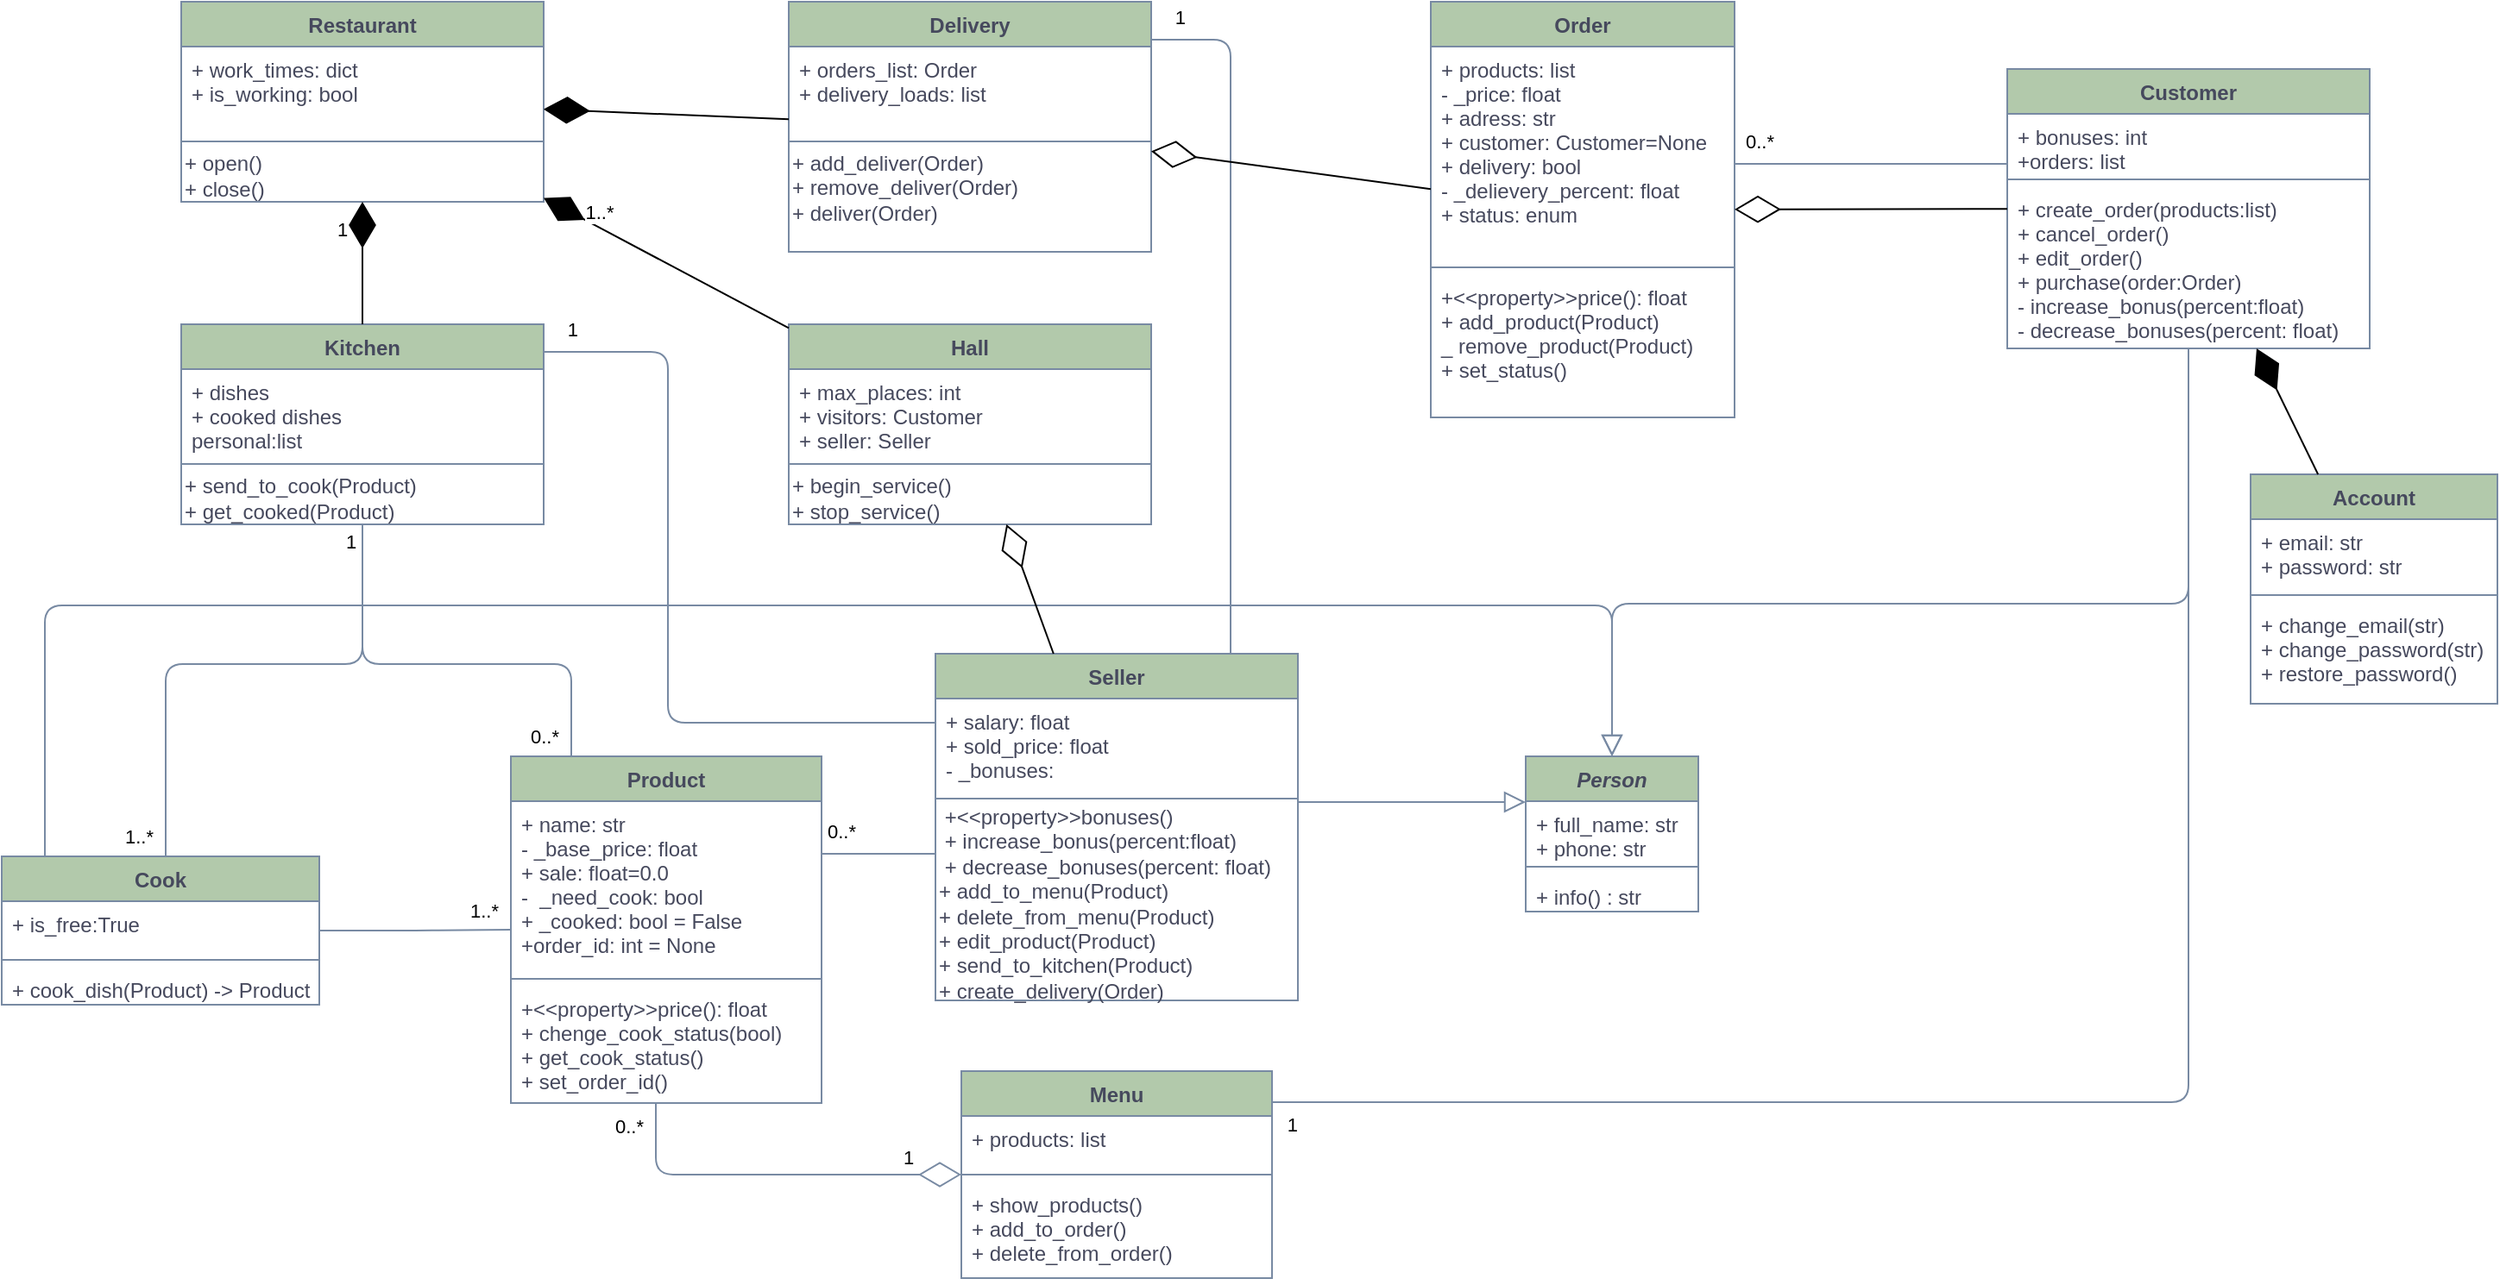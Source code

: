 <mxfile version="14.7.4" type="embed"><diagram id="C5RBs43oDa-KdzZeNtuy" name="Page-1"><mxGraphModel dx="1881" dy="1166" grid="0" gridSize="10" guides="1" tooltips="1" connect="1" arrows="1" fold="1" page="1" pageScale="1" pageWidth="1169" pageHeight="827" background="#ffffff" math="0" shadow="0"><root><mxCell id="WIyWlLk6GJQsqaUBKTNV-0"/><mxCell id="WIyWlLk6GJQsqaUBKTNV-1" parent="WIyWlLk6GJQsqaUBKTNV-0"/><mxCell id="uJwW_t0-LsnPaFoU-Gmf-51" value="Customer" style="swimlane;fontStyle=1;align=center;verticalAlign=top;childLayout=stackLayout;horizontal=1;startSize=26;horizontalStack=0;resizeParent=1;resizeLast=0;collapsible=1;marginBottom=0;shadow=0;strokeWidth=1;fillColor=#B2C9AB;strokeColor=#788AA3;fontColor=#46495D;" parent="WIyWlLk6GJQsqaUBKTNV-1" vertex="1"><mxGeometry x="53.0" y="-764" width="210" height="162" as="geometry"><mxRectangle x="130" y="380" width="160" height="26" as="alternateBounds"/></mxGeometry></mxCell><mxCell id="uJwW_t0-LsnPaFoU-Gmf-52" value="+ bonuses: int&#10;+orders: list" style="text;align=left;verticalAlign=top;spacingLeft=4;spacingRight=4;overflow=hidden;rotatable=0;points=[[0,0.5],[1,0.5]];portConstraint=eastwest;shadow=0;html=0;fontColor=#46495D;" parent="uJwW_t0-LsnPaFoU-Gmf-51" vertex="1"><mxGeometry y="26" width="210" height="34" as="geometry"/></mxCell><mxCell id="uJwW_t0-LsnPaFoU-Gmf-53" value="" style="line;html=1;strokeWidth=1;align=left;verticalAlign=middle;spacingTop=-1;spacingLeft=3;spacingRight=3;rotatable=0;labelPosition=right;points=[];portConstraint=eastwest;fillColor=#B2C9AB;strokeColor=#788AA3;fontColor=#46495D;" parent="uJwW_t0-LsnPaFoU-Gmf-51" vertex="1"><mxGeometry y="60" width="210" height="8" as="geometry"/></mxCell><mxCell id="uJwW_t0-LsnPaFoU-Gmf-54" value="+ create_order(products:list)&#10;+ cancel_order()&#10;+ edit_order()&#10;+ purchase(order:Order)&#10;- increase_bonus(percent:float)&#10;- decrease_bonuses(percent: float)" style="text;align=left;verticalAlign=top;spacingLeft=4;spacingRight=4;overflow=hidden;rotatable=0;points=[[0,0.5],[1,0.5]];portConstraint=eastwest;fontStyle=0;fontColor=#46495D;" parent="uJwW_t0-LsnPaFoU-Gmf-51" vertex="1"><mxGeometry y="68" width="210" height="94" as="geometry"/></mxCell><mxCell id="uJwW_t0-LsnPaFoU-Gmf-55" value="" style="endArrow=block;endSize=10;endFill=0;shadow=0;strokeWidth=1;edgeStyle=elbowEdgeStyle;elbow=vertical;strokeColor=#788AA3;fontColor=#46495D;" parent="WIyWlLk6GJQsqaUBKTNV-1" source="uJwW_t0-LsnPaFoU-Gmf-51" target="uJwW_t0-LsnPaFoU-Gmf-69" edge="1"><mxGeometry width="160" relative="1" as="geometry"><mxPoint x="-604.0" y="574" as="sourcePoint"/><mxPoint x="-634.0" y="414" as="targetPoint"/><Array as="points"><mxPoint x="-10" y="-454"/></Array></mxGeometry></mxCell><mxCell id="uJwW_t0-LsnPaFoU-Gmf-56" value="Seller" style="swimlane;fontStyle=1;align=center;verticalAlign=top;childLayout=stackLayout;horizontal=1;startSize=26;horizontalStack=0;resizeParent=1;resizeLast=0;collapsible=1;marginBottom=0;shadow=0;strokeWidth=1;fillColor=#B2C9AB;strokeColor=#788AA3;fontColor=#46495D;" parent="WIyWlLk6GJQsqaUBKTNV-1" vertex="1"><mxGeometry x="-568" y="-425" width="210" height="201" as="geometry"><mxRectangle x="340" y="380" width="170" height="26" as="alternateBounds"/></mxGeometry></mxCell><mxCell id="uJwW_t0-LsnPaFoU-Gmf-57" value="+ salary: float&#10;+ sold_price: float&#10;- _bonuses: " style="text;align=left;verticalAlign=top;spacingLeft=4;spacingRight=4;overflow=hidden;rotatable=0;points=[[0,0.5],[1,0.5]];portConstraint=eastwest;fontColor=#46495D;" parent="uJwW_t0-LsnPaFoU-Gmf-56" vertex="1"><mxGeometry y="26" width="210" height="54" as="geometry"/></mxCell><mxCell id="uJwW_t0-LsnPaFoU-Gmf-58" value="" style="line;html=1;strokeWidth=1;align=left;verticalAlign=middle;spacingTop=-1;spacingLeft=3;spacingRight=3;rotatable=0;labelPosition=right;points=[];portConstraint=eastwest;fillColor=#B2C9AB;strokeColor=#788AA3;fontColor=#46495D;" parent="uJwW_t0-LsnPaFoU-Gmf-56" vertex="1"><mxGeometry y="80" width="210" height="8" as="geometry"/></mxCell><mxCell id="uJwW_t0-LsnPaFoU-Gmf-59" value="&amp;nbsp;+&amp;lt;&amp;lt;property&amp;gt;&amp;gt;bonuses()&lt;br&gt;&amp;nbsp;+ increase_bonus(percent:float)&lt;br&gt;&amp;nbsp;+ decrease_bonuses(percent: float)&lt;br&gt;+ add_to_menu(Product)&lt;br&gt;+ delete_from_menu(Product)&lt;br&gt;+ edit_product(Product)&lt;br&gt;+ send_to_kitchen(Product)&lt;br&gt;+ create_delivery(Order)" style="text;html=1;align=left;verticalAlign=middle;resizable=0;points=[];autosize=1;strokeColor=none;fillColor=none;fontColor=#46495D;" parent="uJwW_t0-LsnPaFoU-Gmf-56" vertex="1"><mxGeometry y="88" width="210" height="113" as="geometry"/></mxCell><mxCell id="uJwW_t0-LsnPaFoU-Gmf-60" value="" style="endArrow=block;endSize=10;endFill=0;shadow=0;strokeWidth=1;edgeStyle=elbowEdgeStyle;elbow=vertical;strokeColor=#788AA3;fontColor=#46495D;" parent="WIyWlLk6GJQsqaUBKTNV-1" source="uJwW_t0-LsnPaFoU-Gmf-56" target="uJwW_t0-LsnPaFoU-Gmf-69" edge="1"><mxGeometry width="160" relative="1" as="geometry"><mxPoint x="-614.0" y="412" as="sourcePoint"/><mxPoint x="-673.0" y="474" as="targetPoint"/><Array as="points"><mxPoint x="-297" y="-339"/><mxPoint x="-322" y="-355"/><mxPoint x="-742" y="373"/><mxPoint x="-634.0" y="424"/></Array></mxGeometry></mxCell><mxCell id="uJwW_t0-LsnPaFoU-Gmf-61" value="Order" style="swimlane;fontStyle=1;align=center;verticalAlign=top;childLayout=stackLayout;horizontal=1;startSize=26;horizontalStack=0;resizeParent=1;resizeParentMax=0;resizeLast=0;collapsible=1;marginBottom=0;fillColor=#B2C9AB;strokeColor=#788AA3;fontColor=#46495D;" parent="WIyWlLk6GJQsqaUBKTNV-1" vertex="1"><mxGeometry x="-281" y="-803" width="176" height="241" as="geometry"><mxRectangle x="580" y="40" width="70" height="26" as="alternateBounds"/></mxGeometry></mxCell><mxCell id="uJwW_t0-LsnPaFoU-Gmf-62" value="+ products: list&#10;- _price: float&#10;+ adress: str&#10;+ customer: Customer=None&#10;+ delivery: bool&#10;- _delievery_percent: float&#10;+ status: enum" style="text;strokeColor=none;fillColor=none;align=left;verticalAlign=top;spacingLeft=4;spacingRight=4;overflow=hidden;rotatable=0;points=[[0,0.5],[1,0.5]];portConstraint=eastwest;fontColor=#46495D;" parent="uJwW_t0-LsnPaFoU-Gmf-61" vertex="1"><mxGeometry y="26" width="176" height="124" as="geometry"/></mxCell><mxCell id="uJwW_t0-LsnPaFoU-Gmf-63" value="" style="line;strokeWidth=1;fillColor=none;align=left;verticalAlign=middle;spacingTop=-1;spacingLeft=3;spacingRight=3;rotatable=0;labelPosition=right;points=[];portConstraint=eastwest;strokeColor=#788AA3;fontColor=#46495D;" parent="uJwW_t0-LsnPaFoU-Gmf-61" vertex="1"><mxGeometry y="150" width="176" height="8" as="geometry"/></mxCell><mxCell id="uJwW_t0-LsnPaFoU-Gmf-64" value="+&lt;&lt;property&gt;&gt;price(): float&#10;+ add_product(Product)&#10;_ remove_product(Product)&#10;+ set_status()" style="text;strokeColor=none;fillColor=none;align=left;verticalAlign=top;spacingLeft=4;spacingRight=4;overflow=hidden;rotatable=0;points=[[0,0.5],[1,0.5]];portConstraint=eastwest;fontColor=#46495D;" parent="uJwW_t0-LsnPaFoU-Gmf-61" vertex="1"><mxGeometry y="158" width="176" height="83" as="geometry"/></mxCell><mxCell id="uJwW_t0-LsnPaFoU-Gmf-65" value="Product" style="swimlane;fontStyle=1;align=center;verticalAlign=top;childLayout=stackLayout;horizontal=1;startSize=26;horizontalStack=0;resizeParent=1;resizeParentMax=0;resizeLast=0;collapsible=1;marginBottom=0;fillColor=#B2C9AB;strokeColor=#788AA3;fontColor=#46495D;" parent="WIyWlLk6GJQsqaUBKTNV-1" vertex="1"><mxGeometry x="-814.0" y="-365.5" width="180" height="201" as="geometry"/></mxCell><mxCell id="uJwW_t0-LsnPaFoU-Gmf-66" value="+ name: str&#10;- _base_price: float&#10;+ sale: float=0.0&#10;-  _need_cook: bool&#10;+ _cooked: bool = False&#10;+order_id: int = None" style="text;strokeColor=none;fillColor=none;align=left;verticalAlign=top;spacingLeft=4;spacingRight=4;overflow=hidden;rotatable=0;points=[[0,0.5],[1,0.5]];portConstraint=eastwest;fontColor=#46495D;" parent="uJwW_t0-LsnPaFoU-Gmf-65" vertex="1"><mxGeometry y="26" width="180" height="99" as="geometry"/></mxCell><mxCell id="uJwW_t0-LsnPaFoU-Gmf-67" value="" style="line;strokeWidth=1;fillColor=none;align=left;verticalAlign=middle;spacingTop=-1;spacingLeft=3;spacingRight=3;rotatable=0;labelPosition=right;points=[];portConstraint=eastwest;strokeColor=#788AA3;fontColor=#46495D;" parent="uJwW_t0-LsnPaFoU-Gmf-65" vertex="1"><mxGeometry y="125" width="180" height="8" as="geometry"/></mxCell><mxCell id="uJwW_t0-LsnPaFoU-Gmf-68" value="+&lt;&lt;property&gt;&gt;price(): float&#10;+ chenge_cook_status(bool)&#10;+ get_cook_status()&#10;+ set_order_id()" style="text;strokeColor=none;fillColor=none;align=left;verticalAlign=top;spacingLeft=4;spacingRight=4;overflow=hidden;rotatable=0;points=[[0,0.5],[1,0.5]];portConstraint=eastwest;fontColor=#46495D;" parent="uJwW_t0-LsnPaFoU-Gmf-65" vertex="1"><mxGeometry y="133" width="180" height="68" as="geometry"/></mxCell><mxCell id="uJwW_t0-LsnPaFoU-Gmf-69" value="Person" style="swimlane;fontStyle=3;align=center;verticalAlign=top;childLayout=stackLayout;horizontal=1;startSize=26;horizontalStack=0;resizeParent=1;resizeParentMax=0;resizeLast=0;collapsible=1;marginBottom=0;fillColor=#B2C9AB;strokeColor=#788AA3;fontColor=#46495D;" parent="WIyWlLk6GJQsqaUBKTNV-1" vertex="1"><mxGeometry x="-226" y="-365.5" width="100" height="90" as="geometry"/></mxCell><mxCell id="uJwW_t0-LsnPaFoU-Gmf-70" value="+ full_name: str&#10;+ phone: str" style="text;strokeColor=none;fillColor=none;align=left;verticalAlign=top;spacingLeft=4;spacingRight=4;overflow=hidden;rotatable=0;points=[[0,0.5],[1,0.5]];portConstraint=eastwest;fontColor=#46495D;" parent="uJwW_t0-LsnPaFoU-Gmf-69" vertex="1"><mxGeometry y="26" width="100" height="34" as="geometry"/></mxCell><mxCell id="uJwW_t0-LsnPaFoU-Gmf-71" value="" style="line;strokeWidth=1;fillColor=none;align=left;verticalAlign=middle;spacingTop=-1;spacingLeft=3;spacingRight=3;rotatable=0;labelPosition=right;points=[];portConstraint=eastwest;strokeColor=#788AA3;fontColor=#46495D;" parent="uJwW_t0-LsnPaFoU-Gmf-69" vertex="1"><mxGeometry y="60" width="100" height="8" as="geometry"/></mxCell><mxCell id="uJwW_t0-LsnPaFoU-Gmf-72" value="+ info() : str" style="text;strokeColor=none;fillColor=none;align=left;verticalAlign=top;spacingLeft=4;spacingRight=4;overflow=hidden;rotatable=0;points=[[0,0.5],[1,0.5]];portConstraint=eastwest;fontColor=#46495D;" parent="uJwW_t0-LsnPaFoU-Gmf-69" vertex="1"><mxGeometry y="68" width="100" height="22" as="geometry"/></mxCell><mxCell id="uJwW_t0-LsnPaFoU-Gmf-85" value="" style="endArrow=none;html=1;edgeStyle=orthogonalEdgeStyle;fontColor=#46495D;strokeColor=#788AA3;fillColor=#B2C9AB;" parent="WIyWlLk6GJQsqaUBKTNV-1" source="uJwW_t0-LsnPaFoU-Gmf-51" target="uJwW_t0-LsnPaFoU-Gmf-61" edge="1"><mxGeometry relative="1" as="geometry"><mxPoint x="-24.0" y="614" as="sourcePoint"/><mxPoint x="-204.0" y="614" as="targetPoint"/><Array as="points"><mxPoint x="-12" y="-709"/><mxPoint x="-12" y="-709"/></Array></mxGeometry></mxCell><mxCell id="uJwW_t0-LsnPaFoU-Gmf-86" value="0..*" style="edgeLabel;resizable=0;html=1;align=right;verticalAlign=bottom;" parent="uJwW_t0-LsnPaFoU-Gmf-85" connectable="0" vertex="1"><mxGeometry x="1" relative="1" as="geometry"><mxPoint x="23" y="-5" as="offset"/></mxGeometry></mxCell><mxCell id="harvEBDbIxdFstAonPvA-39" value="Account" style="swimlane;fontStyle=1;align=center;verticalAlign=top;childLayout=stackLayout;horizontal=1;startSize=26;horizontalStack=0;resizeParent=1;resizeLast=0;collapsible=1;marginBottom=0;shadow=0;strokeWidth=1;fillColor=#B2C9AB;strokeColor=#788AA3;fontColor=#46495D;" parent="WIyWlLk6GJQsqaUBKTNV-1" vertex="1"><mxGeometry x="194" y="-529" width="143" height="133" as="geometry"><mxRectangle x="130" y="380" width="160" height="26" as="alternateBounds"/></mxGeometry></mxCell><mxCell id="harvEBDbIxdFstAonPvA-40" value="+ email: str&#10;+ password: str" style="text;align=left;verticalAlign=top;spacingLeft=4;spacingRight=4;overflow=hidden;rotatable=0;points=[[0,0.5],[1,0.5]];portConstraint=eastwest;shadow=0;html=0;fontColor=#46495D;" parent="harvEBDbIxdFstAonPvA-39" vertex="1"><mxGeometry y="26" width="143" height="40" as="geometry"/></mxCell><mxCell id="harvEBDbIxdFstAonPvA-41" value="" style="line;html=1;strokeWidth=1;align=left;verticalAlign=middle;spacingTop=-1;spacingLeft=3;spacingRight=3;rotatable=0;labelPosition=right;points=[];portConstraint=eastwest;fillColor=#B2C9AB;strokeColor=#788AA3;fontColor=#46495D;" parent="harvEBDbIxdFstAonPvA-39" vertex="1"><mxGeometry y="66" width="143" height="8" as="geometry"/></mxCell><mxCell id="harvEBDbIxdFstAonPvA-42" value="+ change_email(str)&#10;+ change_password(str)&#10;+ restore_password()" style="text;align=left;verticalAlign=top;spacingLeft=4;spacingRight=4;overflow=hidden;rotatable=0;points=[[0,0.5],[1,0.5]];portConstraint=eastwest;fontStyle=0;fontColor=#46495D;" parent="harvEBDbIxdFstAonPvA-39" vertex="1"><mxGeometry y="74" width="143" height="59" as="geometry"/></mxCell><mxCell id="harvEBDbIxdFstAonPvA-46" value="" style="endArrow=diamondThin;endFill=1;endSize=24;html=1;sourcePerimeterSpacing=0;targetPerimeterSpacing=0;" parent="WIyWlLk6GJQsqaUBKTNV-1" source="harvEBDbIxdFstAonPvA-39" target="uJwW_t0-LsnPaFoU-Gmf-51" edge="1"><mxGeometry width="160" relative="1" as="geometry"><mxPoint x="-784" y="605" as="sourcePoint"/><mxPoint x="-624" y="605" as="targetPoint"/></mxGeometry></mxCell><mxCell id="4" value="Menu" style="swimlane;fontStyle=1;align=center;verticalAlign=top;childLayout=stackLayout;horizontal=1;startSize=26;horizontalStack=0;resizeParent=1;resizeParentMax=0;resizeLast=0;collapsible=1;marginBottom=0;fillColor=#B2C9AB;strokeColor=#788AA3;fontColor=#46495D;" parent="WIyWlLk6GJQsqaUBKTNV-1" vertex="1"><mxGeometry x="-553.0" y="-183" width="180" height="120" as="geometry"/></mxCell><mxCell id="5" value="+ products: list" style="text;strokeColor=none;fillColor=none;align=left;verticalAlign=top;spacingLeft=4;spacingRight=4;overflow=hidden;rotatable=0;points=[[0,0.5],[1,0.5]];portConstraint=eastwest;fontColor=#46495D;" parent="4" vertex="1"><mxGeometry y="26" width="180" height="30" as="geometry"/></mxCell><mxCell id="6" value="" style="line;strokeWidth=1;fillColor=none;align=left;verticalAlign=middle;spacingTop=-1;spacingLeft=3;spacingRight=3;rotatable=0;labelPosition=right;points=[];portConstraint=eastwest;strokeColor=#788AA3;fontColor=#46495D;" parent="4" vertex="1"><mxGeometry y="56" width="180" height="8" as="geometry"/></mxCell><mxCell id="7" value="+ show_products()&#10;+ add_to_order()&#10;+ delete_from_order()" style="text;strokeColor=none;fillColor=none;align=left;verticalAlign=top;spacingLeft=4;spacingRight=4;overflow=hidden;rotatable=0;points=[[0,0.5],[1,0.5]];portConstraint=eastwest;fontColor=#46495D;" parent="4" vertex="1"><mxGeometry y="64" width="180" height="56" as="geometry"/></mxCell><mxCell id="8" value="" style="endArrow=none;html=1;edgeStyle=orthogonalEdgeStyle;fontColor=#46495D;strokeColor=#788AA3;fillColor=#B2C9AB;" parent="WIyWlLk6GJQsqaUBKTNV-1" source="uJwW_t0-LsnPaFoU-Gmf-51" target="4" edge="1"><mxGeometry relative="1" as="geometry"><mxPoint x="-374" y="595" as="sourcePoint"/><mxPoint x="-240" y="562.5" as="targetPoint"/><Array as="points"><mxPoint x="-356" y="-165"/><mxPoint x="-356" y="-165"/></Array></mxGeometry></mxCell><mxCell id="9" value="1" style="edgeLabel;resizable=0;html=1;align=right;verticalAlign=bottom;" parent="8" connectable="0" vertex="1"><mxGeometry x="1" relative="1" as="geometry"><mxPoint x="15" y="21" as="offset"/></mxGeometry></mxCell><mxCell id="11" value="" style="endArrow=none;html=1;edgeStyle=orthogonalEdgeStyle;fontColor=#46495D;strokeColor=#788AA3;fillColor=#B2C9AB;" parent="WIyWlLk6GJQsqaUBKTNV-1" source="uJwW_t0-LsnPaFoU-Gmf-56" target="uJwW_t0-LsnPaFoU-Gmf-65" edge="1"><mxGeometry relative="1" as="geometry"><mxPoint x="-374" y="595" as="sourcePoint"/><mxPoint x="-240" y="562.5" as="targetPoint"/><Array as="points"><mxPoint x="-598" y="-309"/><mxPoint x="-598" y="-309"/></Array></mxGeometry></mxCell><mxCell id="12" value="0..*" style="edgeLabel;resizable=0;html=1;align=right;verticalAlign=bottom;" parent="11" connectable="0" vertex="1"><mxGeometry x="1" relative="1" as="geometry"><mxPoint x="20" y="-5" as="offset"/></mxGeometry></mxCell><mxCell id="13" value="" style="endArrow=none;html=1;edgeStyle=orthogonalEdgeStyle;fontColor=#46495D;strokeColor=#788AA3;fillColor=#B2C9AB;startArrow=diamondThin;startFill=0;startSize=22;" parent="WIyWlLk6GJQsqaUBKTNV-1" source="4" target="uJwW_t0-LsnPaFoU-Gmf-65" edge="1"><mxGeometry relative="1" as="geometry"><mxPoint x="-634" y="281" as="sourcePoint"/><mxPoint x="-569" y="134.429" as="targetPoint"/><Array as="points"><mxPoint x="-730" y="-123"/></Array></mxGeometry></mxCell><mxCell id="14" value="0..*" style="edgeLabel;resizable=0;html=1;align=right;verticalAlign=bottom;" parent="13" connectable="0" vertex="1"><mxGeometry x="1" relative="1" as="geometry"><mxPoint x="-7" y="22" as="offset"/></mxGeometry></mxCell><mxCell id="22" value="1" style="edgeLabel;html=1;align=center;verticalAlign=middle;resizable=0;points=[];" parent="13" vertex="1" connectable="0"><mxGeometry x="-0.876" relative="1" as="geometry"><mxPoint x="-18" y="-10" as="offset"/></mxGeometry></mxCell><mxCell id="16" value="Kitchen" style="swimlane;fontStyle=1;align=center;verticalAlign=top;childLayout=stackLayout;horizontal=1;startSize=26;horizontalStack=0;resizeParent=1;resizeLast=0;collapsible=1;marginBottom=0;shadow=0;strokeWidth=1;fillColor=#B2C9AB;strokeColor=#788AA3;fontColor=#46495D;" parent="WIyWlLk6GJQsqaUBKTNV-1" vertex="1"><mxGeometry x="-1005" y="-616" width="210" height="116" as="geometry"><mxRectangle x="340" y="380" width="170" height="26" as="alternateBounds"/></mxGeometry></mxCell><mxCell id="17" value="+ dishes&#10;+ cooked dishes&#10;personal:list" style="text;align=left;verticalAlign=top;spacingLeft=4;spacingRight=4;overflow=hidden;rotatable=0;points=[[0,0.5],[1,0.5]];portConstraint=eastwest;fontColor=#46495D;" parent="16" vertex="1"><mxGeometry y="26" width="210" height="51" as="geometry"/></mxCell><mxCell id="18" value="" style="line;html=1;strokeWidth=1;align=left;verticalAlign=middle;spacingTop=-1;spacingLeft=3;spacingRight=3;rotatable=0;labelPosition=right;points=[];portConstraint=eastwest;fillColor=#B2C9AB;strokeColor=#788AA3;fontColor=#46495D;" parent="16" vertex="1"><mxGeometry y="77" width="210" height="8" as="geometry"/></mxCell><mxCell id="19" value="+ send_to_cook(Product)&lt;br&gt;+ get_cooked(Product)" style="text;html=1;align=left;verticalAlign=middle;resizable=0;points=[];autosize=1;strokeColor=none;fillColor=none;fontColor=#46495D;" parent="16" vertex="1"><mxGeometry y="85" width="210" height="31" as="geometry"/></mxCell><mxCell id="20" value="" style="endArrow=none;html=1;edgeStyle=orthogonalEdgeStyle;fontColor=#46495D;strokeColor=#788AA3;fillColor=#B2C9AB;" parent="WIyWlLk6GJQsqaUBKTNV-1" source="16" target="uJwW_t0-LsnPaFoU-Gmf-65" edge="1"><mxGeometry relative="1" as="geometry"><mxPoint x="-634" y="281" as="sourcePoint"/><mxPoint x="-569" y="134.571" as="targetPoint"/><Array as="points"><mxPoint x="-900" y="-419"/><mxPoint x="-779" y="-419"/></Array></mxGeometry></mxCell><mxCell id="21" value="0..*" style="edgeLabel;resizable=0;html=1;align=right;verticalAlign=bottom;" parent="20" connectable="0" vertex="1"><mxGeometry x="1" relative="1" as="geometry"><mxPoint x="-7" y="-3" as="offset"/></mxGeometry></mxCell><mxCell id="23" value="Cook" style="swimlane;fontStyle=1;align=center;verticalAlign=top;childLayout=stackLayout;horizontal=1;startSize=26;horizontalStack=0;resizeParent=1;resizeParentMax=0;resizeLast=0;collapsible=1;marginBottom=0;fillColor=#B2C9AB;strokeColor=#788AA3;fontColor=#46495D;" parent="WIyWlLk6GJQsqaUBKTNV-1" vertex="1"><mxGeometry x="-1109" y="-307.5" width="184" height="86" as="geometry"/></mxCell><mxCell id="24" value="+ is_free:True" style="text;strokeColor=none;fillColor=none;align=left;verticalAlign=top;spacingLeft=4;spacingRight=4;overflow=hidden;rotatable=0;points=[[0,0.5],[1,0.5]];portConstraint=eastwest;fontColor=#46495D;" parent="23" vertex="1"><mxGeometry y="26" width="184" height="30" as="geometry"/></mxCell><mxCell id="25" value="" style="line;strokeWidth=1;fillColor=none;align=left;verticalAlign=middle;spacingTop=-1;spacingLeft=3;spacingRight=3;rotatable=0;labelPosition=right;points=[];portConstraint=eastwest;strokeColor=#788AA3;fontColor=#46495D;" parent="23" vertex="1"><mxGeometry y="56" width="184" height="8" as="geometry"/></mxCell><mxCell id="26" value="+ cook_dish(Product) -&gt; Product" style="text;strokeColor=none;fillColor=none;align=left;verticalAlign=top;spacingLeft=4;spacingRight=4;overflow=hidden;rotatable=0;points=[[0,0.5],[1,0.5]];portConstraint=eastwest;fontColor=#46495D;" parent="23" vertex="1"><mxGeometry y="64" width="184" height="22" as="geometry"/></mxCell><mxCell id="27" value="" style="endArrow=block;endSize=10;endFill=0;shadow=0;strokeWidth=1;edgeStyle=elbowEdgeStyle;elbow=vertical;strokeColor=#788AA3;fontColor=#46495D;" parent="WIyWlLk6GJQsqaUBKTNV-1" source="23" target="uJwW_t0-LsnPaFoU-Gmf-69" edge="1"><mxGeometry width="160" relative="1" as="geometry"><mxPoint x="-739" y="368" as="sourcePoint"/><mxPoint x="-739" y="434" as="targetPoint"/><Array as="points"><mxPoint x="-1084" y="-453"/><mxPoint x="-1019" y="-453"/><mxPoint x="-569" y="-445"/><mxPoint x="-732" y="383"/><mxPoint x="-624.0" y="434"/></Array></mxGeometry></mxCell><mxCell id="28" value="" style="endArrow=none;html=1;edgeStyle=orthogonalEdgeStyle;fontColor=#46495D;strokeColor=#788AA3;fillColor=#B2C9AB;" parent="WIyWlLk6GJQsqaUBKTNV-1" source="16" target="23" edge="1"><mxGeometry relative="1" as="geometry"><mxPoint x="-634" y="-31.059" as="sourcePoint"/><mxPoint x="-478.941" y="75" as="targetPoint"/><Array as="points"><mxPoint x="-900" y="-419"/><mxPoint x="-1014" y="-419"/></Array></mxGeometry></mxCell><mxCell id="29" value="1..*" style="edgeLabel;resizable=0;html=1;align=right;verticalAlign=bottom;" parent="28" connectable="0" vertex="1"><mxGeometry x="1" relative="1" as="geometry"><mxPoint x="-7" y="-3" as="offset"/></mxGeometry></mxCell><mxCell id="Heu1cjWyt6-brvRw2etn-79" value="1" style="edgeLabel;html=1;align=center;verticalAlign=middle;resizable=0;points=[];" parent="28" vertex="1" connectable="0"><mxGeometry x="-0.974" relative="1" as="geometry"><mxPoint x="-7" y="6" as="offset"/></mxGeometry></mxCell><mxCell id="31" value="" style="endArrow=none;html=1;edgeStyle=orthogonalEdgeStyle;fontColor=#46495D;strokeColor=#788AA3;fillColor=#B2C9AB;" parent="WIyWlLk6GJQsqaUBKTNV-1" source="23" target="uJwW_t0-LsnPaFoU-Gmf-65" edge="1"><mxGeometry relative="1" as="geometry"><mxPoint x="-844" y="-31.059" as="sourcePoint"/><mxPoint x="-950" y="75" as="targetPoint"/><Array as="points"/></mxGeometry></mxCell><mxCell id="32" value="1..*" style="edgeLabel;resizable=0;html=1;align=right;verticalAlign=bottom;" parent="31" connectable="0" vertex="1"><mxGeometry x="1" relative="1" as="geometry"><mxPoint x="-7" y="-3" as="offset"/></mxGeometry></mxCell><mxCell id="33" value="Delivery" style="swimlane;fontStyle=1;align=center;verticalAlign=top;childLayout=stackLayout;horizontal=1;startSize=26;horizontalStack=0;resizeParent=1;resizeLast=0;collapsible=1;marginBottom=0;shadow=0;strokeWidth=1;fillColor=#B2C9AB;strokeColor=#788AA3;fontColor=#46495D;" parent="WIyWlLk6GJQsqaUBKTNV-1" vertex="1"><mxGeometry x="-653" y="-803" width="210" height="145" as="geometry"><mxRectangle x="340" y="380" width="170" height="26" as="alternateBounds"/></mxGeometry></mxCell><mxCell id="34" value="+ orders_list: Order&#10;+ delivery_loads: list" style="text;align=left;verticalAlign=top;spacingLeft=4;spacingRight=4;overflow=hidden;rotatable=0;points=[[0,0.5],[1,0.5]];portConstraint=eastwest;fontColor=#46495D;" parent="33" vertex="1"><mxGeometry y="26" width="210" height="51" as="geometry"/></mxCell><mxCell id="35" value="" style="line;html=1;strokeWidth=1;align=left;verticalAlign=middle;spacingTop=-1;spacingLeft=3;spacingRight=3;rotatable=0;labelPosition=right;points=[];portConstraint=eastwest;fillColor=#B2C9AB;strokeColor=#788AA3;fontColor=#46495D;" parent="33" vertex="1"><mxGeometry y="77" width="210" height="8" as="geometry"/></mxCell><mxCell id="36" value="+ add_deliver(Order)&lt;br style=&quot;padding: 0px ; margin: 0px&quot;&gt;+ remove_deliver(Order)&lt;br style=&quot;padding: 0px ; margin: 0px&quot;&gt;+ deliver(Order)" style="text;html=1;align=left;verticalAlign=middle;resizable=0;points=[];autosize=1;strokeColor=none;fillColor=none;fontColor=#46495D;" parent="33" vertex="1"><mxGeometry y="85" width="210" height="46" as="geometry"/></mxCell><mxCell id="50" value="Restaurant" style="swimlane;fontStyle=1;align=center;verticalAlign=top;childLayout=stackLayout;horizontal=1;startSize=26;horizontalStack=0;resizeParent=1;resizeLast=0;collapsible=1;marginBottom=0;shadow=0;strokeWidth=1;fillColor=#B2C9AB;strokeColor=#788AA3;fontColor=#46495D;" parent="WIyWlLk6GJQsqaUBKTNV-1" vertex="1"><mxGeometry x="-1005" y="-803" width="210" height="116" as="geometry"><mxRectangle x="340" y="380" width="170" height="26" as="alternateBounds"/></mxGeometry></mxCell><mxCell id="51" value="+ work_times: dict&#10;+ is_working: bool" style="text;align=left;verticalAlign=top;spacingLeft=4;spacingRight=4;overflow=hidden;rotatable=0;points=[[0,0.5],[1,0.5]];portConstraint=eastwest;fontColor=#46495D;" parent="50" vertex="1"><mxGeometry y="26" width="210" height="51" as="geometry"/></mxCell><mxCell id="52" value="" style="line;html=1;strokeWidth=1;align=left;verticalAlign=middle;spacingTop=-1;spacingLeft=3;spacingRight=3;rotatable=0;labelPosition=right;points=[];portConstraint=eastwest;fillColor=#B2C9AB;strokeColor=#788AA3;fontColor=#46495D;" parent="50" vertex="1"><mxGeometry y="77" width="210" height="8" as="geometry"/></mxCell><mxCell id="53" value="+ open()&lt;br&gt;+ close()" style="text;html=1;align=left;verticalAlign=middle;resizable=0;points=[];autosize=1;strokeColor=none;fillColor=none;fontColor=#46495D;" parent="50" vertex="1"><mxGeometry y="85" width="210" height="31" as="geometry"/></mxCell><mxCell id="54" value="Hall" style="swimlane;fontStyle=1;align=center;verticalAlign=top;childLayout=stackLayout;horizontal=1;startSize=26;horizontalStack=0;resizeParent=1;resizeLast=0;collapsible=1;marginBottom=0;shadow=0;strokeWidth=1;fillColor=#B2C9AB;strokeColor=#788AA3;fontColor=#46495D;" parent="WIyWlLk6GJQsqaUBKTNV-1" vertex="1"><mxGeometry x="-653" y="-616" width="210" height="116" as="geometry"><mxRectangle x="340" y="380" width="170" height="26" as="alternateBounds"/></mxGeometry></mxCell><mxCell id="55" value="+ max_places: int&#10;+ visitors: Customer&#10;+ seller: Seller" style="text;align=left;verticalAlign=top;spacingLeft=4;spacingRight=4;overflow=hidden;rotatable=0;points=[[0,0.5],[1,0.5]];portConstraint=eastwest;fontColor=#46495D;" parent="54" vertex="1"><mxGeometry y="26" width="210" height="51" as="geometry"/></mxCell><mxCell id="56" value="" style="line;html=1;strokeWidth=1;align=left;verticalAlign=middle;spacingTop=-1;spacingLeft=3;spacingRight=3;rotatable=0;labelPosition=right;points=[];portConstraint=eastwest;fillColor=#B2C9AB;strokeColor=#788AA3;fontColor=#46495D;" parent="54" vertex="1"><mxGeometry y="77" width="210" height="8" as="geometry"/></mxCell><mxCell id="57" value="+ begin_service()&lt;br&gt;+ stop_service()" style="text;html=1;align=left;verticalAlign=middle;resizable=0;points=[];autosize=1;strokeColor=none;fillColor=none;fontColor=#46495D;" parent="54" vertex="1"><mxGeometry y="85" width="210" height="31" as="geometry"/></mxCell><mxCell id="58" value="" style="endArrow=diamondThin;endFill=1;endSize=24;html=1;sourcePerimeterSpacing=0;targetPerimeterSpacing=0;" parent="WIyWlLk6GJQsqaUBKTNV-1" source="33" target="50" edge="1"><mxGeometry width="160" relative="1" as="geometry"><mxPoint x="-668" y="-404.995" as="sourcePoint"/><mxPoint x="-713" y="-786" as="targetPoint"/></mxGeometry></mxCell><mxCell id="59" value="" style="endArrow=diamondThin;endFill=1;endSize=24;html=1;sourcePerimeterSpacing=0;targetPerimeterSpacing=0;" parent="WIyWlLk6GJQsqaUBKTNV-1" source="54" target="50" edge="1"><mxGeometry width="160" relative="1" as="geometry"><mxPoint x="-439" y="-729.874" as="sourcePoint"/><mxPoint x="-716" y="-673" as="targetPoint"/></mxGeometry></mxCell><mxCell id="67" value="1..*" style="edgeLabel;html=1;align=center;verticalAlign=middle;resizable=0;points=[];" parent="59" vertex="1" connectable="0"><mxGeometry x="0.818" y="2" relative="1" as="geometry"><mxPoint x="20" y="-1" as="offset"/></mxGeometry></mxCell><mxCell id="60" value="" style="endArrow=diamondThin;endFill=1;endSize=24;html=1;sourcePerimeterSpacing=0;targetPerimeterSpacing=0;" parent="WIyWlLk6GJQsqaUBKTNV-1" source="16" target="50" edge="1"><mxGeometry width="160" relative="1" as="geometry"><mxPoint x="-791.001" y="-744.0" as="sourcePoint"/><mxPoint x="-750" y="-623" as="targetPoint"/></mxGeometry></mxCell><mxCell id="66" value="1" style="edgeLabel;html=1;align=center;verticalAlign=middle;resizable=0;points=[];" parent="60" vertex="1" connectable="0"><mxGeometry x="0.589" y="-2" relative="1" as="geometry"><mxPoint x="-14" y="1" as="offset"/></mxGeometry></mxCell><mxCell id="65" value="" style="endArrow=diamondThin;endFill=0;endSize=24;html=1;" parent="WIyWlLk6GJQsqaUBKTNV-1" source="uJwW_t0-LsnPaFoU-Gmf-56" target="54" edge="1"><mxGeometry width="160" relative="1" as="geometry"><mxPoint x="-431" y="-684.312" as="sourcePoint"/><mxPoint x="-270" y="-593.636" as="targetPoint"/></mxGeometry></mxCell><mxCell id="68" value="" style="endArrow=none;html=1;edgeStyle=orthogonalEdgeStyle;fontColor=#46495D;strokeColor=#788AA3;fillColor=#B2C9AB;" parent="WIyWlLk6GJQsqaUBKTNV-1" source="uJwW_t0-LsnPaFoU-Gmf-56" target="16" edge="1"><mxGeometry relative="1" as="geometry"><mxPoint x="-558" y="-306" as="sourcePoint"/><mxPoint x="-665" y="-475" as="targetPoint"/><Array as="points"><mxPoint x="-723" y="-385"/><mxPoint x="-723" y="-600"/></Array></mxGeometry></mxCell><mxCell id="69" value="1" style="edgeLabel;resizable=0;html=1;align=right;verticalAlign=bottom;" parent="68" connectable="0" vertex="1"><mxGeometry x="1" relative="1" as="geometry"><mxPoint x="20" y="-5" as="offset"/></mxGeometry></mxCell><mxCell id="74" value="" style="endArrow=none;html=1;edgeStyle=orthogonalEdgeStyle;fontColor=#46495D;strokeColor=#788AA3;fillColor=#B2C9AB;" parent="WIyWlLk6GJQsqaUBKTNV-1" source="uJwW_t0-LsnPaFoU-Gmf-56" target="33" edge="1"><mxGeometry relative="1" as="geometry"><mxPoint x="-520.941" y="-391" as="sourcePoint"/><mxPoint x="-785" y="-548.0" as="targetPoint"/><Array as="points"><mxPoint x="-397" y="-781"/></Array></mxGeometry></mxCell><mxCell id="75" value="1" style="edgeLabel;resizable=0;html=1;align=right;verticalAlign=bottom;" parent="74" connectable="0" vertex="1"><mxGeometry x="1" relative="1" as="geometry"><mxPoint x="20" y="-5" as="offset"/></mxGeometry></mxCell><mxCell id="Heu1cjWyt6-brvRw2etn-82" value="" style="endArrow=diamondThin;endFill=0;endSize=24;html=1;" parent="WIyWlLk6GJQsqaUBKTNV-1" source="uJwW_t0-LsnPaFoU-Gmf-61" target="33" edge="1"><mxGeometry width="160" relative="1" as="geometry"><mxPoint x="-489.585" y="-415" as="sourcePoint"/><mxPoint x="-516.887" y="-490" as="targetPoint"/></mxGeometry></mxCell><mxCell id="Heu1cjWyt6-brvRw2etn-83" value="" style="endArrow=diamondThin;endFill=0;endSize=24;html=1;" parent="WIyWlLk6GJQsqaUBKTNV-1" source="uJwW_t0-LsnPaFoU-Gmf-51" target="uJwW_t0-LsnPaFoU-Gmf-61" edge="1"><mxGeometry width="160" relative="1" as="geometry"><mxPoint x="-152" y="-489.099" as="sourcePoint"/><mxPoint x="-314" y="-511.003" as="targetPoint"/></mxGeometry></mxCell></root></mxGraphModel></diagram></mxfile>